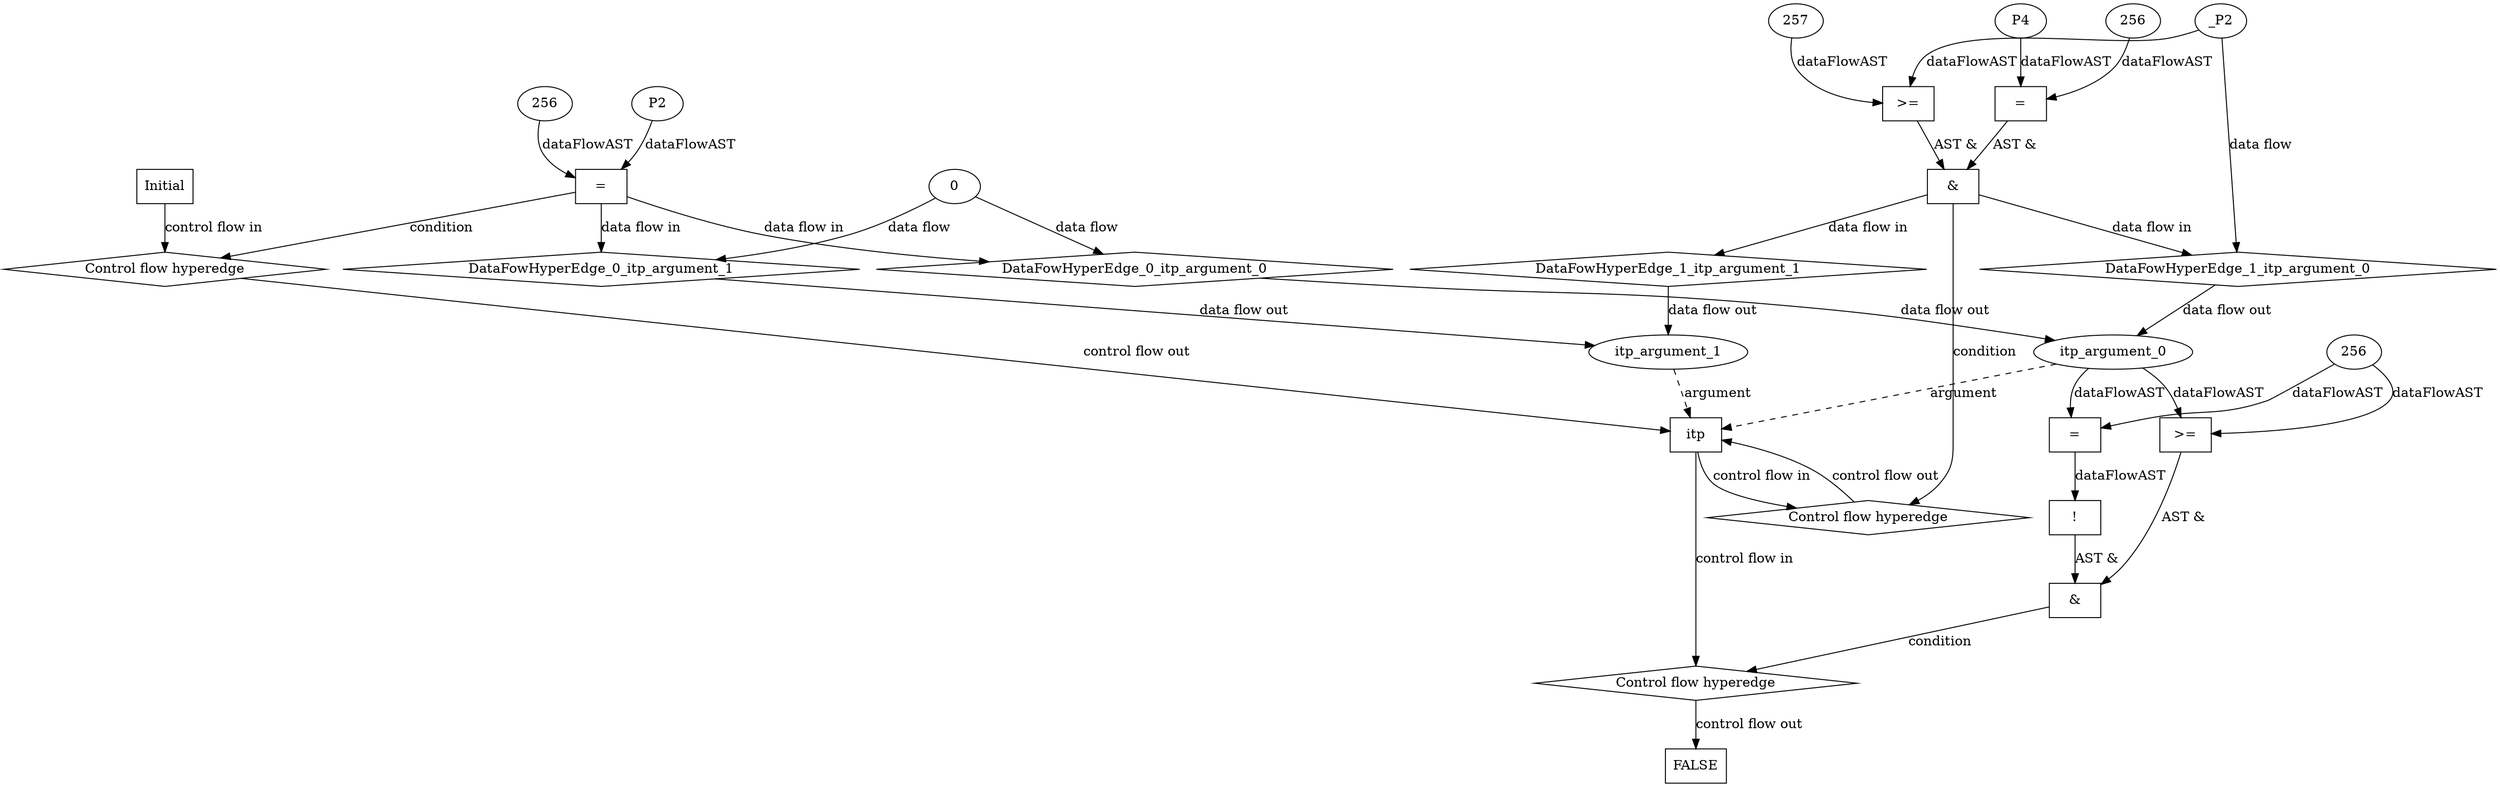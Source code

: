 digraph dag {
"itp" [label="itp" nodeName="itp" class=cfn  shape="rect"];
FALSE [label="FALSE" nodeName=FALSE class=cfn  shape="rect"];
Initial [label="Initial" nodeName=Initial class=cfn  shape="rect"];
ControlFowHyperEdge_0 [label="Control flow hyperedge" nodeName=ControlFowHyperEdge_0 class=controlFlowHyperEdge shape="diamond"];
"Initial" -> ControlFowHyperEdge_0 [label="control flow in"]
ControlFowHyperEdge_0 -> "itp" [label="control flow out"]
ControlFowHyperEdge_1 [label="Control flow hyperedge" nodeName=ControlFowHyperEdge_1 class=controlFlowHyperEdge shape="diamond"];
"itp" -> ControlFowHyperEdge_1 [label="control flow in"]
ControlFowHyperEdge_1 -> "itp" [label="control flow out"]
ControlFowHyperEdge_2 [label="Control flow hyperedge" nodeName=ControlFowHyperEdge_2 class=controlFlowHyperEdge shape="diamond"];
"itp" -> ControlFowHyperEdge_2 [label="control flow in"]
ControlFowHyperEdge_2 -> "FALSE" [label="control flow out"]
"itp_argument_0" [label="itp_argument_0" nodeName=argument0 class=argument  head="itp" shape="oval"];
"itp_argument_0" -> "itp"[label="argument" style="dashed"]
"itp_argument_1" [label="itp_argument_1" nodeName=argument1 class=argument  head="itp" shape="oval"];
"itp_argument_1" -> "itp"[label="argument" style="dashed"]

"xxxitp___Initial_0xxxguard_0_node_0" [label="=" nodeName="xxxitp___Initial_0xxxguard_0_node_0" class=Operator  shape="rect"];
"xxxitp___Initial_0xxxguard_0_node_1" [label="P2" nodeName="xxxitp___Initial_0xxxguard_0_node_1" class=Constant ];
"xxxitp___Initial_0xxxguard_0_node_2" [label="256" nodeName="xxxitp___Initial_0xxxguard_0_node_2" class=Literal ];
"xxxitp___Initial_0xxxguard_0_node_1" -> "xxxitp___Initial_0xxxguard_0_node_0"[label="dataFlowAST"]
"xxxitp___Initial_0xxxguard_0_node_2" -> "xxxitp___Initial_0xxxguard_0_node_0"[label="dataFlowAST"]

"xxxitp___Initial_0xxxguard_0_node_0" -> "ControlFowHyperEdge_0" [label="condition"];
"xxxitp___Initial_0xxxdataFlow_0_node_0" [label="0" nodeName="xxxitp___Initial_0xxxdataFlow_0_node_0" class=Literal ];

"xxxitp___Initial_0xxxdataFlow_0_node_0" -> "DataFowHyperEdge_0_itp_argument_0" [label="data flow"];

"xxxitp___Initial_0xxxdataFlow_0_node_0" -> "DataFowHyperEdge_0_itp_argument_1" [label="data flow"];
"xxxitp___itp_1xxx_and" [label="&" nodeName="xxxitp___itp_1xxx_and" class=Operator shape="rect"];
"xxxitp___itp_1xxxguard_0_node_0" [label=">=" nodeName="xxxitp___itp_1xxxguard_0_node_0" class=Operator  shape="rect"];
"xxxitp___itp_1xxxguard_0_node_1" [label="257" nodeName="xxxitp___itp_1xxxguard_0_node_1" class=Literal ];
"xxxitp___itp_1xxxguard_0_node_1" -> "xxxitp___itp_1xxxguard_0_node_0"[label="dataFlowAST"]
"xxxitp___itp_1xxxdataFlow_0_node_0" -> "xxxitp___itp_1xxxguard_0_node_0"[label="dataFlowAST"]

"xxxitp___itp_1xxxguard_0_node_0" -> "xxxitp___itp_1xxx_and" [label="AST &"];
"xxxitp___itp_1xxxguard1_node_0" [label="=" nodeName="xxxitp___itp_1xxxguard1_node_0" class=Operator  shape="rect"];
"xxxitp___itp_1xxxguard1_node_1" [label="P4" nodeName="xxxitp___itp_1xxxguard1_node_1" class=Constant ];
"xxxitp___itp_1xxxguard1_node_2" [label="256" nodeName="xxxitp___itp_1xxxguard1_node_2" class=Literal ];
"xxxitp___itp_1xxxguard1_node_1" -> "xxxitp___itp_1xxxguard1_node_0"[label="dataFlowAST"]
"xxxitp___itp_1xxxguard1_node_2" -> "xxxitp___itp_1xxxguard1_node_0"[label="dataFlowAST"]

"xxxitp___itp_1xxxguard1_node_0" -> "xxxitp___itp_1xxx_and" [label="AST &"];
"xxxitp___itp_1xxx_and" -> "ControlFowHyperEdge_1" [label="condition"];
"xxxitp___itp_1xxxdataFlow_0_node_0" [label="_P2" nodeName="xxxitp___itp_1xxxdataFlow_0_node_0" class=Constant ];

"xxxitp___itp_1xxxdataFlow_0_node_0" -> "DataFowHyperEdge_1_itp_argument_0" [label="data flow"];
"xxxFALSE___itp_2xxx_and" [label="&" nodeName="xxxFALSE___itp_2xxx_and" class=Operator shape="rect"];
"xxxFALSE___itp_2xxxguard_0_node_0" [label=">=" nodeName="xxxFALSE___itp_2xxxguard_0_node_0" class=Operator  shape="rect"];
"xxxFALSE___itp_2xxxguard_0_node_2" [label="256" nodeName="xxxFALSE___itp_2xxxguard_0_node_2" class=Literal ];
"itp_argument_0" -> "xxxFALSE___itp_2xxxguard_0_node_0"[label="dataFlowAST"]
"xxxFALSE___itp_2xxxguard_0_node_2" -> "xxxFALSE___itp_2xxxguard_0_node_0"[label="dataFlowAST"]

"xxxFALSE___itp_2xxxguard_0_node_0" -> "xxxFALSE___itp_2xxx_and" [label="AST &"];
"xxxFALSE___itp_2xxxguard1_node_0" [label="!" nodeName="xxxFALSE___itp_2xxxguard1_node_0" class=Operator shape="rect"];
"xxxFALSE___itp_2xxxguard1_node_1" [label="=" nodeName="xxxFALSE___itp_2xxxguard1_node_1" class=Operator  shape="rect"];
"xxxFALSE___itp_2xxxguard1_node_1" -> "xxxFALSE___itp_2xxxguard1_node_0"[label="dataFlowAST"]
"itp_argument_0" -> "xxxFALSE___itp_2xxxguard1_node_1"[label="dataFlowAST"]
"xxxFALSE___itp_2xxxguard_0_node_2" -> "xxxFALSE___itp_2xxxguard1_node_1"[label="dataFlowAST"]

"xxxFALSE___itp_2xxxguard1_node_0" -> "xxxFALSE___itp_2xxx_and" [label="AST &"];
"xxxFALSE___itp_2xxx_and" -> "ControlFowHyperEdge_2" [label="condition"];
"DataFowHyperEdge_0_itp_argument_0" [label="DataFowHyperEdge_0_itp_argument_0" nodeName="DataFowHyperEdge_0_itp_argument_0" class=DataFlowHyperedge shape="diamond"];
"DataFowHyperEdge_0_itp_argument_0" -> "itp_argument_0"[label="data flow out"]
"xxxitp___Initial_0xxxguard_0_node_0" -> "DataFowHyperEdge_0_itp_argument_0"[label="data flow in"]
"DataFowHyperEdge_0_itp_argument_1" [label="DataFowHyperEdge_0_itp_argument_1" nodeName="DataFowHyperEdge_0_itp_argument_1" class=DataFlowHyperedge shape="diamond"];
"DataFowHyperEdge_0_itp_argument_1" -> "itp_argument_1"[label="data flow out"]
"xxxitp___Initial_0xxxguard_0_node_0" -> "DataFowHyperEdge_0_itp_argument_1"[label="data flow in"]
"DataFowHyperEdge_1_itp_argument_0" [label="DataFowHyperEdge_1_itp_argument_0" nodeName="DataFowHyperEdge_1_itp_argument_0" class=DataFlowHyperedge shape="diamond"];
"DataFowHyperEdge_1_itp_argument_0" -> "itp_argument_0"[label="data flow out"]
"xxxitp___itp_1xxx_and" -> "DataFowHyperEdge_1_itp_argument_0"[label="data flow in"]
"DataFowHyperEdge_1_itp_argument_1" [label="DataFowHyperEdge_1_itp_argument_1" nodeName="DataFowHyperEdge_1_itp_argument_1" class=DataFlowHyperedge shape="diamond"];
"DataFowHyperEdge_1_itp_argument_1" -> "itp_argument_1"[label="data flow out"]
"xxxitp___itp_1xxx_and" -> "DataFowHyperEdge_1_itp_argument_1"[label="data flow in"]




}
